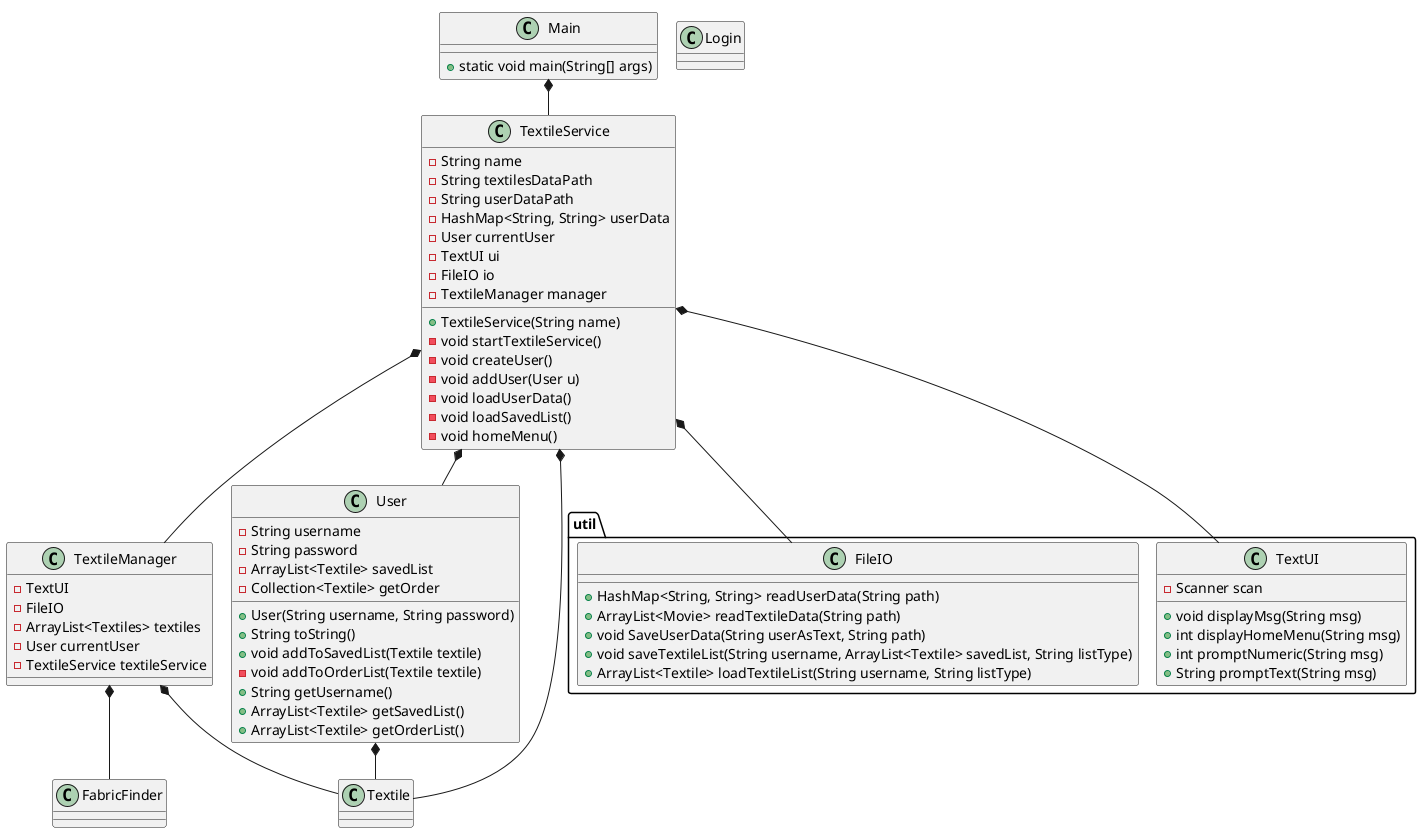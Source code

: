 @startuml
!pragma layout smetana

class Main {
+ static void main(String[] args)
}


class TextileService{
- String name
- String textilesDataPath
- String userDataPath
- HashMap<String, String> userData
- User currentUser
- TextUI ui
- FileIO io
- TextileManager manager
+ TextileService(String name)
- void startTextileService()
- void createUser()
- void addUser(User u)
- void loadUserData()
- void loadSavedList()
- void homeMenu()
}

class TextileManager{
- TextUI
- FileIO
- ArrayList<Textiles> textiles
- User currentUser
- TextileService textileService
}

class FabricFinder{
}

class Login{
}

class User {
- String username
- String password
- ArrayList<Textile> savedList
- Collection<Textile> getOrder
+ User(String username, String password)
+ String toString()
+ void addToSavedList(Textile textile)
- void addToOrderList(Textile textile)
+ String getUsername()
+ ArrayList<Textile> getSavedList()
+ ArrayList<Textile> getOrderList()
}

class Textile {}

package "util" {

class TextUI {
- Scanner scan
+ void displayMsg(String msg)
+ int displayHomeMenu(String msg)
+ int promptNumeric(String msg)
+ String promptText(String msg)
}

class FileIO {
+ HashMap<String, String> readUserData(String path)
+ ArrayList<Movie> readTextileData(String path)
+ void SaveUserData(String userAsText, String path)
+ void saveTextileList(String username, ArrayList<Textile> savedList, String listType)
+ ArrayList<Textile> loadTextileList(String username, String listType)
}
}

Main *-- TextileService
TextileService *-- FileIO
TextileService *-- TextUI
TextileService *-- User
TextileService *-- TextileManager
TextileManager *-- Textile
TextileManager *-- FabricFinder
TextileService *-- Textile
User *-- Textile
@enduml